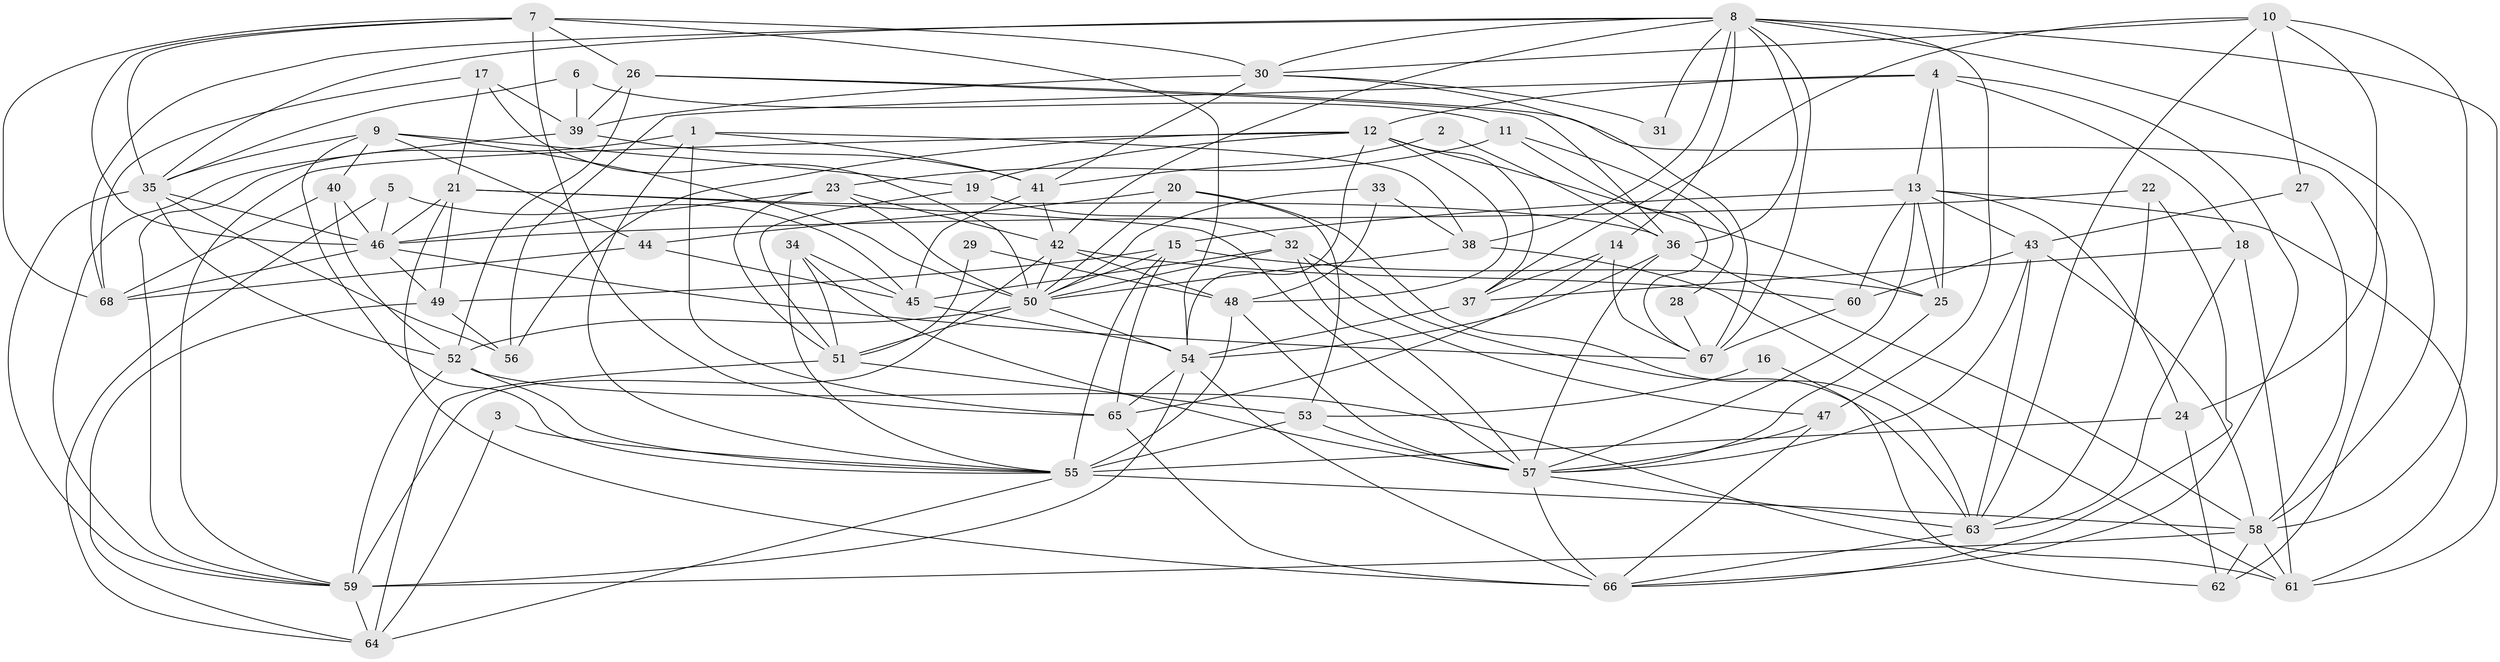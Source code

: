 // original degree distribution, {5: 0.2518518518518518, 4: 0.32592592592592595, 3: 0.23703703703703705, 6: 0.05925925925925926, 2: 0.1037037037037037, 8: 0.007407407407407408, 7: 0.014814814814814815}
// Generated by graph-tools (version 1.1) at 2025/26/03/09/25 03:26:12]
// undirected, 68 vertices, 193 edges
graph export_dot {
graph [start="1"]
  node [color=gray90,style=filled];
  1;
  2;
  3;
  4;
  5;
  6;
  7;
  8;
  9;
  10;
  11;
  12;
  13;
  14;
  15;
  16;
  17;
  18;
  19;
  20;
  21;
  22;
  23;
  24;
  25;
  26;
  27;
  28;
  29;
  30;
  31;
  32;
  33;
  34;
  35;
  36;
  37;
  38;
  39;
  40;
  41;
  42;
  43;
  44;
  45;
  46;
  47;
  48;
  49;
  50;
  51;
  52;
  53;
  54;
  55;
  56;
  57;
  58;
  59;
  60;
  61;
  62;
  63;
  64;
  65;
  66;
  67;
  68;
  1 -- 38 [weight=1.0];
  1 -- 41 [weight=1.0];
  1 -- 55 [weight=1.0];
  1 -- 59 [weight=1.0];
  1 -- 65 [weight=1.0];
  2 -- 36 [weight=1.0];
  2 -- 41 [weight=1.0];
  3 -- 55 [weight=1.0];
  3 -- 64 [weight=1.0];
  4 -- 12 [weight=1.0];
  4 -- 13 [weight=1.0];
  4 -- 18 [weight=1.0];
  4 -- 25 [weight=1.0];
  4 -- 56 [weight=1.0];
  4 -- 66 [weight=1.0];
  5 -- 45 [weight=1.0];
  5 -- 46 [weight=1.0];
  5 -- 64 [weight=1.0];
  6 -- 11 [weight=1.0];
  6 -- 35 [weight=1.0];
  6 -- 39 [weight=1.0];
  7 -- 26 [weight=1.0];
  7 -- 30 [weight=1.0];
  7 -- 35 [weight=1.0];
  7 -- 46 [weight=1.0];
  7 -- 54 [weight=1.0];
  7 -- 65 [weight=1.0];
  7 -- 68 [weight=1.0];
  8 -- 14 [weight=1.0];
  8 -- 30 [weight=1.0];
  8 -- 31 [weight=1.0];
  8 -- 35 [weight=1.0];
  8 -- 36 [weight=1.0];
  8 -- 38 [weight=1.0];
  8 -- 42 [weight=1.0];
  8 -- 47 [weight=1.0];
  8 -- 58 [weight=1.0];
  8 -- 61 [weight=1.0];
  8 -- 67 [weight=1.0];
  8 -- 68 [weight=1.0];
  9 -- 19 [weight=1.0];
  9 -- 35 [weight=1.0];
  9 -- 40 [weight=1.0];
  9 -- 44 [weight=1.0];
  9 -- 50 [weight=1.0];
  9 -- 55 [weight=1.0];
  10 -- 24 [weight=1.0];
  10 -- 27 [weight=1.0];
  10 -- 30 [weight=1.0];
  10 -- 37 [weight=1.0];
  10 -- 58 [weight=1.0];
  10 -- 63 [weight=1.0];
  11 -- 23 [weight=1.0];
  11 -- 28 [weight=1.0];
  11 -- 67 [weight=1.0];
  12 -- 19 [weight=1.0];
  12 -- 25 [weight=1.0];
  12 -- 37 [weight=1.0];
  12 -- 48 [weight=1.0];
  12 -- 54 [weight=1.0];
  12 -- 56 [weight=1.0];
  12 -- 59 [weight=1.0];
  13 -- 15 [weight=1.0];
  13 -- 24 [weight=1.0];
  13 -- 25 [weight=1.0];
  13 -- 43 [weight=1.0];
  13 -- 57 [weight=1.0];
  13 -- 60 [weight=1.0];
  13 -- 61 [weight=1.0];
  14 -- 37 [weight=1.0];
  14 -- 65 [weight=1.0];
  14 -- 67 [weight=1.0];
  15 -- 25 [weight=1.0];
  15 -- 49 [weight=1.0];
  15 -- 50 [weight=1.0];
  15 -- 55 [weight=2.0];
  15 -- 65 [weight=1.0];
  16 -- 53 [weight=1.0];
  16 -- 62 [weight=1.0];
  17 -- 21 [weight=1.0];
  17 -- 39 [weight=1.0];
  17 -- 50 [weight=1.0];
  17 -- 68 [weight=1.0];
  18 -- 37 [weight=1.0];
  18 -- 61 [weight=1.0];
  18 -- 63 [weight=1.0];
  19 -- 32 [weight=1.0];
  19 -- 51 [weight=1.0];
  20 -- 44 [weight=1.0];
  20 -- 50 [weight=2.0];
  20 -- 53 [weight=1.0];
  20 -- 63 [weight=1.0];
  21 -- 36 [weight=1.0];
  21 -- 46 [weight=1.0];
  21 -- 49 [weight=1.0];
  21 -- 57 [weight=1.0];
  21 -- 66 [weight=1.0];
  22 -- 46 [weight=1.0];
  22 -- 63 [weight=1.0];
  22 -- 66 [weight=1.0];
  23 -- 42 [weight=1.0];
  23 -- 46 [weight=1.0];
  23 -- 50 [weight=1.0];
  23 -- 51 [weight=2.0];
  24 -- 55 [weight=1.0];
  24 -- 62 [weight=1.0];
  25 -- 57 [weight=1.0];
  26 -- 36 [weight=1.0];
  26 -- 39 [weight=1.0];
  26 -- 52 [weight=1.0];
  26 -- 62 [weight=1.0];
  27 -- 43 [weight=1.0];
  27 -- 58 [weight=1.0];
  28 -- 67 [weight=1.0];
  29 -- 48 [weight=1.0];
  29 -- 51 [weight=1.0];
  30 -- 31 [weight=1.0];
  30 -- 39 [weight=1.0];
  30 -- 41 [weight=1.0];
  30 -- 67 [weight=1.0];
  32 -- 45 [weight=1.0];
  32 -- 47 [weight=1.0];
  32 -- 50 [weight=1.0];
  32 -- 57 [weight=1.0];
  32 -- 63 [weight=1.0];
  33 -- 38 [weight=1.0];
  33 -- 48 [weight=1.0];
  33 -- 50 [weight=1.0];
  34 -- 45 [weight=1.0];
  34 -- 51 [weight=1.0];
  34 -- 55 [weight=1.0];
  34 -- 57 [weight=1.0];
  35 -- 46 [weight=1.0];
  35 -- 52 [weight=1.0];
  35 -- 56 [weight=1.0];
  35 -- 59 [weight=1.0];
  36 -- 54 [weight=1.0];
  36 -- 57 [weight=1.0];
  36 -- 58 [weight=1.0];
  37 -- 54 [weight=2.0];
  38 -- 50 [weight=1.0];
  38 -- 61 [weight=1.0];
  39 -- 41 [weight=1.0];
  39 -- 59 [weight=1.0];
  40 -- 46 [weight=1.0];
  40 -- 52 [weight=1.0];
  40 -- 68 [weight=1.0];
  41 -- 42 [weight=1.0];
  41 -- 45 [weight=1.0];
  42 -- 48 [weight=2.0];
  42 -- 50 [weight=1.0];
  42 -- 59 [weight=1.0];
  42 -- 60 [weight=1.0];
  43 -- 57 [weight=1.0];
  43 -- 58 [weight=1.0];
  43 -- 60 [weight=1.0];
  43 -- 63 [weight=1.0];
  44 -- 45 [weight=1.0];
  44 -- 68 [weight=1.0];
  45 -- 54 [weight=1.0];
  46 -- 49 [weight=1.0];
  46 -- 67 [weight=1.0];
  46 -- 68 [weight=1.0];
  47 -- 57 [weight=1.0];
  47 -- 66 [weight=1.0];
  48 -- 55 [weight=1.0];
  48 -- 57 [weight=1.0];
  49 -- 56 [weight=1.0];
  49 -- 64 [weight=1.0];
  50 -- 51 [weight=2.0];
  50 -- 52 [weight=1.0];
  50 -- 54 [weight=1.0];
  51 -- 53 [weight=1.0];
  51 -- 64 [weight=1.0];
  52 -- 55 [weight=1.0];
  52 -- 59 [weight=1.0];
  52 -- 61 [weight=1.0];
  53 -- 55 [weight=1.0];
  53 -- 57 [weight=1.0];
  54 -- 59 [weight=1.0];
  54 -- 65 [weight=1.0];
  54 -- 66 [weight=1.0];
  55 -- 58 [weight=1.0];
  55 -- 64 [weight=1.0];
  57 -- 63 [weight=1.0];
  57 -- 66 [weight=1.0];
  58 -- 59 [weight=1.0];
  58 -- 61 [weight=1.0];
  58 -- 62 [weight=1.0];
  59 -- 64 [weight=1.0];
  60 -- 67 [weight=1.0];
  63 -- 66 [weight=1.0];
  65 -- 66 [weight=1.0];
}

